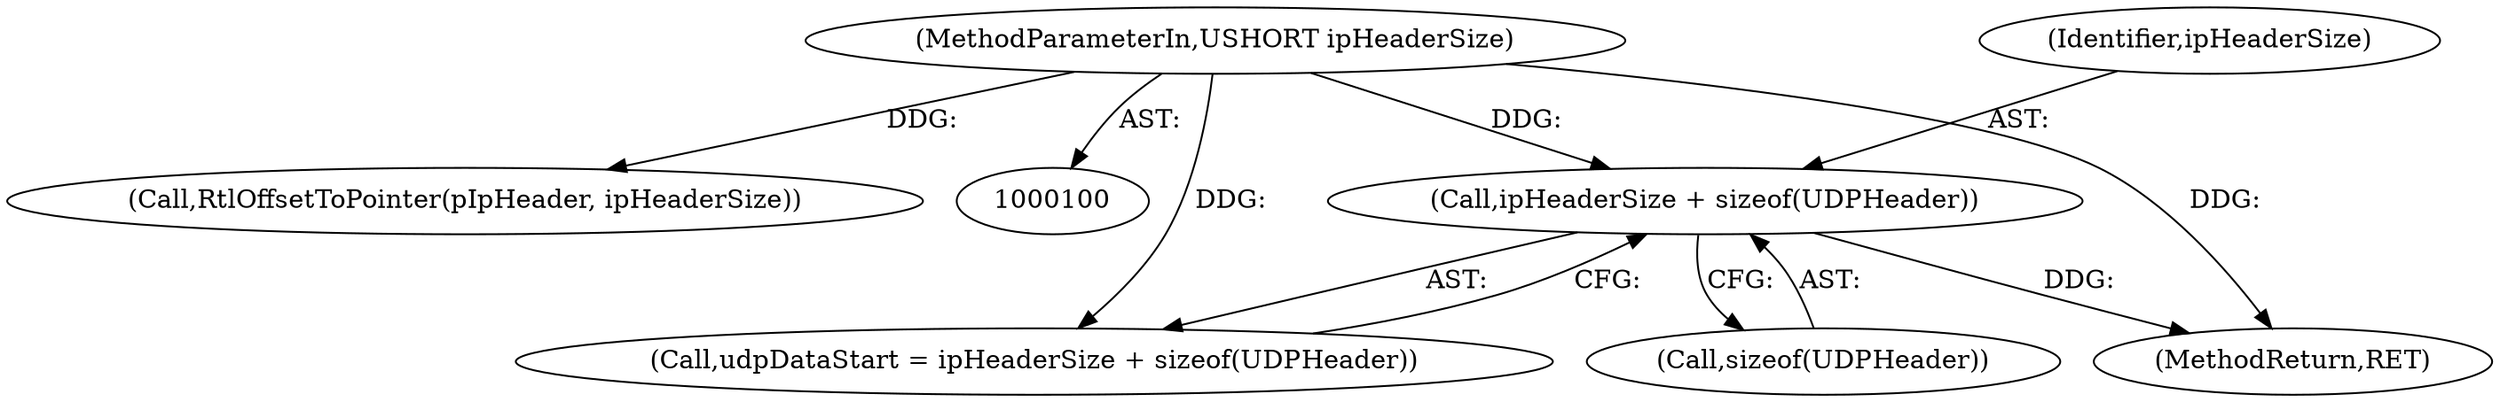 digraph "0_kvm-guest-drivers-windows_fbfa4d1083ea84c5429992ca3e996d7d4fbc8238_2@API" {
"1000113" [label="(Call,ipHeaderSize + sizeof(UDPHeader))"];
"1000104" [label="(MethodParameterIn,USHORT ipHeaderSize)"];
"1000114" [label="(Identifier,ipHeaderSize)"];
"1000178" [label="(MethodReturn,RET)"];
"1000113" [label="(Call,ipHeaderSize + sizeof(UDPHeader))"];
"1000115" [label="(Call,sizeof(UDPHeader))"];
"1000137" [label="(Call,RtlOffsetToPointer(pIpHeader, ipHeaderSize))"];
"1000104" [label="(MethodParameterIn,USHORT ipHeaderSize)"];
"1000111" [label="(Call,udpDataStart = ipHeaderSize + sizeof(UDPHeader))"];
"1000113" -> "1000111"  [label="AST: "];
"1000113" -> "1000115"  [label="CFG: "];
"1000114" -> "1000113"  [label="AST: "];
"1000115" -> "1000113"  [label="AST: "];
"1000111" -> "1000113"  [label="CFG: "];
"1000113" -> "1000178"  [label="DDG: "];
"1000104" -> "1000113"  [label="DDG: "];
"1000104" -> "1000100"  [label="AST: "];
"1000104" -> "1000178"  [label="DDG: "];
"1000104" -> "1000111"  [label="DDG: "];
"1000104" -> "1000137"  [label="DDG: "];
}
